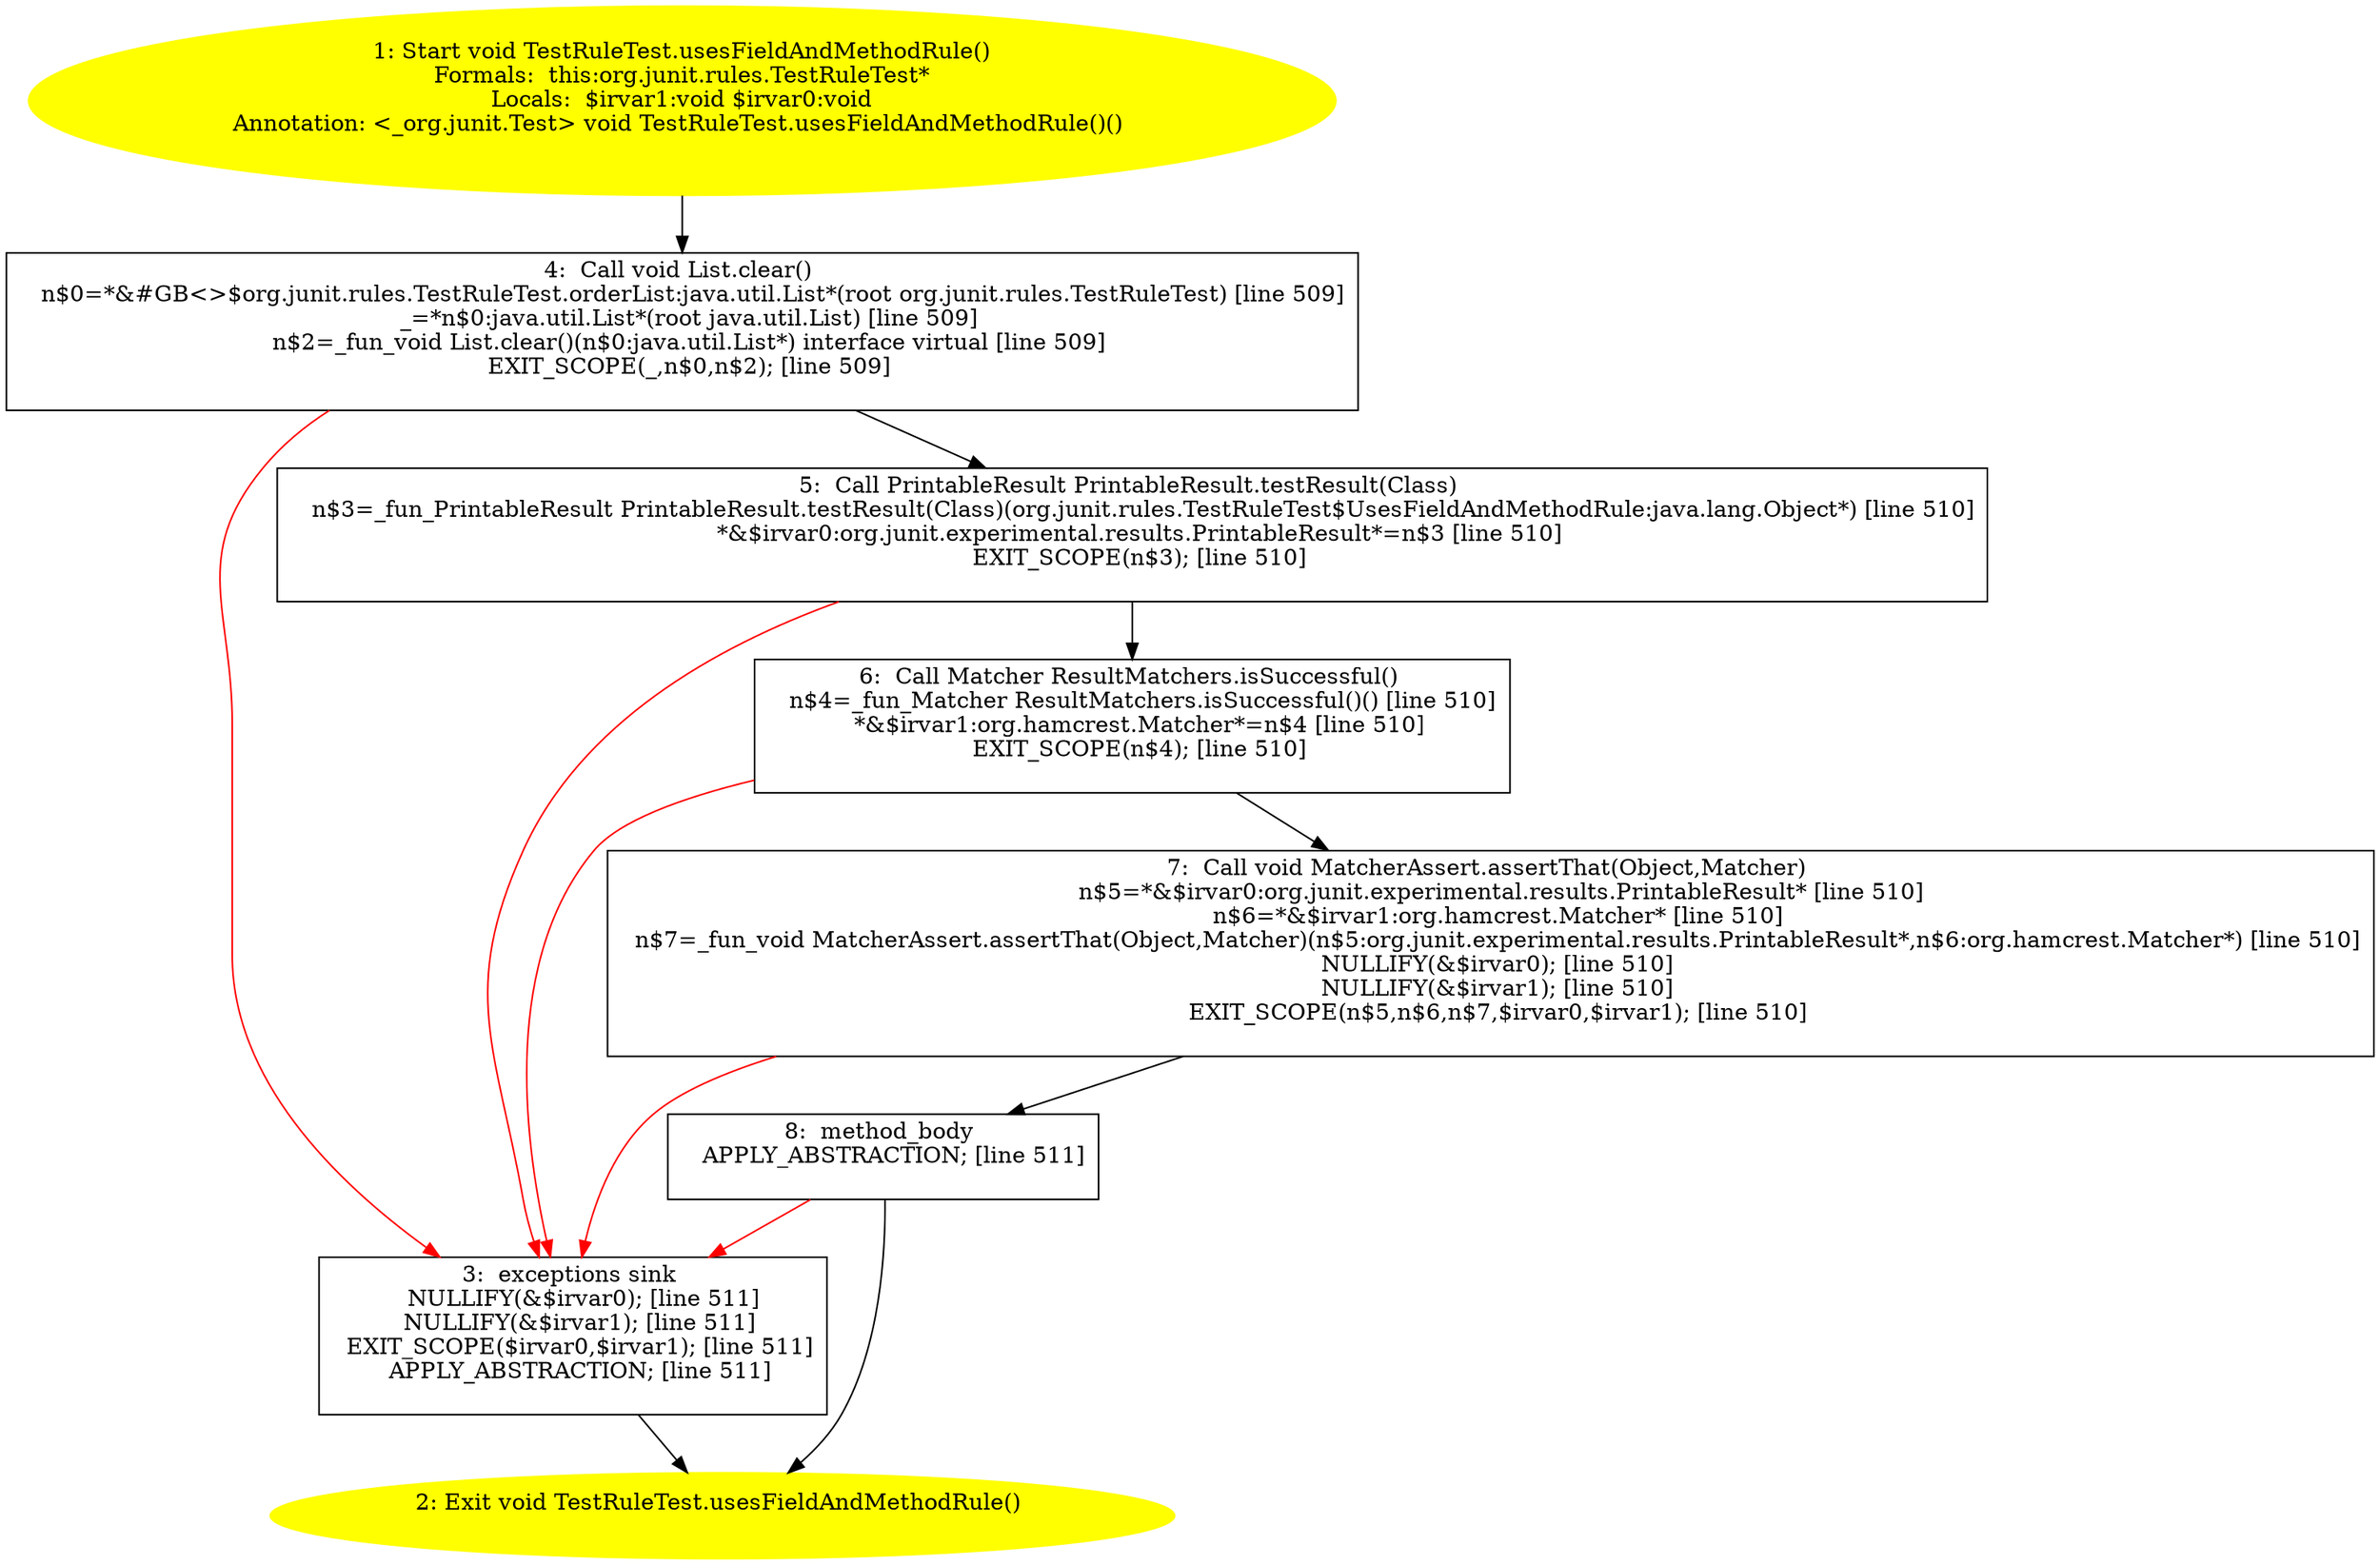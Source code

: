 /* @generated */
digraph cfg {
"org.junit.rules.TestRuleTest.usesFieldAndMethodRule():void.a513687878c67e6c48245ecd81cf810e_1" [label="1: Start void TestRuleTest.usesFieldAndMethodRule()\nFormals:  this:org.junit.rules.TestRuleTest*\nLocals:  $irvar1:void $irvar0:void\nAnnotation: <_org.junit.Test> void TestRuleTest.usesFieldAndMethodRule()() \n  " color=yellow style=filled]
	

	 "org.junit.rules.TestRuleTest.usesFieldAndMethodRule():void.a513687878c67e6c48245ecd81cf810e_1" -> "org.junit.rules.TestRuleTest.usesFieldAndMethodRule():void.a513687878c67e6c48245ecd81cf810e_4" ;
"org.junit.rules.TestRuleTest.usesFieldAndMethodRule():void.a513687878c67e6c48245ecd81cf810e_2" [label="2: Exit void TestRuleTest.usesFieldAndMethodRule() \n  " color=yellow style=filled]
	

"org.junit.rules.TestRuleTest.usesFieldAndMethodRule():void.a513687878c67e6c48245ecd81cf810e_3" [label="3:  exceptions sink \n   NULLIFY(&$irvar0); [line 511]\n  NULLIFY(&$irvar1); [line 511]\n  EXIT_SCOPE($irvar0,$irvar1); [line 511]\n  APPLY_ABSTRACTION; [line 511]\n " shape="box"]
	

	 "org.junit.rules.TestRuleTest.usesFieldAndMethodRule():void.a513687878c67e6c48245ecd81cf810e_3" -> "org.junit.rules.TestRuleTest.usesFieldAndMethodRule():void.a513687878c67e6c48245ecd81cf810e_2" ;
"org.junit.rules.TestRuleTest.usesFieldAndMethodRule():void.a513687878c67e6c48245ecd81cf810e_4" [label="4:  Call void List.clear() \n   n$0=*&#GB<>$org.junit.rules.TestRuleTest.orderList:java.util.List*(root org.junit.rules.TestRuleTest) [line 509]\n  _=*n$0:java.util.List*(root java.util.List) [line 509]\n  n$2=_fun_void List.clear()(n$0:java.util.List*) interface virtual [line 509]\n  EXIT_SCOPE(_,n$0,n$2); [line 509]\n " shape="box"]
	

	 "org.junit.rules.TestRuleTest.usesFieldAndMethodRule():void.a513687878c67e6c48245ecd81cf810e_4" -> "org.junit.rules.TestRuleTest.usesFieldAndMethodRule():void.a513687878c67e6c48245ecd81cf810e_5" ;
	 "org.junit.rules.TestRuleTest.usesFieldAndMethodRule():void.a513687878c67e6c48245ecd81cf810e_4" -> "org.junit.rules.TestRuleTest.usesFieldAndMethodRule():void.a513687878c67e6c48245ecd81cf810e_3" [color="red" ];
"org.junit.rules.TestRuleTest.usesFieldAndMethodRule():void.a513687878c67e6c48245ecd81cf810e_5" [label="5:  Call PrintableResult PrintableResult.testResult(Class) \n   n$3=_fun_PrintableResult PrintableResult.testResult(Class)(org.junit.rules.TestRuleTest$UsesFieldAndMethodRule:java.lang.Object*) [line 510]\n  *&$irvar0:org.junit.experimental.results.PrintableResult*=n$3 [line 510]\n  EXIT_SCOPE(n$3); [line 510]\n " shape="box"]
	

	 "org.junit.rules.TestRuleTest.usesFieldAndMethodRule():void.a513687878c67e6c48245ecd81cf810e_5" -> "org.junit.rules.TestRuleTest.usesFieldAndMethodRule():void.a513687878c67e6c48245ecd81cf810e_6" ;
	 "org.junit.rules.TestRuleTest.usesFieldAndMethodRule():void.a513687878c67e6c48245ecd81cf810e_5" -> "org.junit.rules.TestRuleTest.usesFieldAndMethodRule():void.a513687878c67e6c48245ecd81cf810e_3" [color="red" ];
"org.junit.rules.TestRuleTest.usesFieldAndMethodRule():void.a513687878c67e6c48245ecd81cf810e_6" [label="6:  Call Matcher ResultMatchers.isSuccessful() \n   n$4=_fun_Matcher ResultMatchers.isSuccessful()() [line 510]\n  *&$irvar1:org.hamcrest.Matcher*=n$4 [line 510]\n  EXIT_SCOPE(n$4); [line 510]\n " shape="box"]
	

	 "org.junit.rules.TestRuleTest.usesFieldAndMethodRule():void.a513687878c67e6c48245ecd81cf810e_6" -> "org.junit.rules.TestRuleTest.usesFieldAndMethodRule():void.a513687878c67e6c48245ecd81cf810e_7" ;
	 "org.junit.rules.TestRuleTest.usesFieldAndMethodRule():void.a513687878c67e6c48245ecd81cf810e_6" -> "org.junit.rules.TestRuleTest.usesFieldAndMethodRule():void.a513687878c67e6c48245ecd81cf810e_3" [color="red" ];
"org.junit.rules.TestRuleTest.usesFieldAndMethodRule():void.a513687878c67e6c48245ecd81cf810e_7" [label="7:  Call void MatcherAssert.assertThat(Object,Matcher) \n   n$5=*&$irvar0:org.junit.experimental.results.PrintableResult* [line 510]\n  n$6=*&$irvar1:org.hamcrest.Matcher* [line 510]\n  n$7=_fun_void MatcherAssert.assertThat(Object,Matcher)(n$5:org.junit.experimental.results.PrintableResult*,n$6:org.hamcrest.Matcher*) [line 510]\n  NULLIFY(&$irvar0); [line 510]\n  NULLIFY(&$irvar1); [line 510]\n  EXIT_SCOPE(n$5,n$6,n$7,$irvar0,$irvar1); [line 510]\n " shape="box"]
	

	 "org.junit.rules.TestRuleTest.usesFieldAndMethodRule():void.a513687878c67e6c48245ecd81cf810e_7" -> "org.junit.rules.TestRuleTest.usesFieldAndMethodRule():void.a513687878c67e6c48245ecd81cf810e_8" ;
	 "org.junit.rules.TestRuleTest.usesFieldAndMethodRule():void.a513687878c67e6c48245ecd81cf810e_7" -> "org.junit.rules.TestRuleTest.usesFieldAndMethodRule():void.a513687878c67e6c48245ecd81cf810e_3" [color="red" ];
"org.junit.rules.TestRuleTest.usesFieldAndMethodRule():void.a513687878c67e6c48245ecd81cf810e_8" [label="8:  method_body \n   APPLY_ABSTRACTION; [line 511]\n " shape="box"]
	

	 "org.junit.rules.TestRuleTest.usesFieldAndMethodRule():void.a513687878c67e6c48245ecd81cf810e_8" -> "org.junit.rules.TestRuleTest.usesFieldAndMethodRule():void.a513687878c67e6c48245ecd81cf810e_2" ;
	 "org.junit.rules.TestRuleTest.usesFieldAndMethodRule():void.a513687878c67e6c48245ecd81cf810e_8" -> "org.junit.rules.TestRuleTest.usesFieldAndMethodRule():void.a513687878c67e6c48245ecd81cf810e_3" [color="red" ];
}

